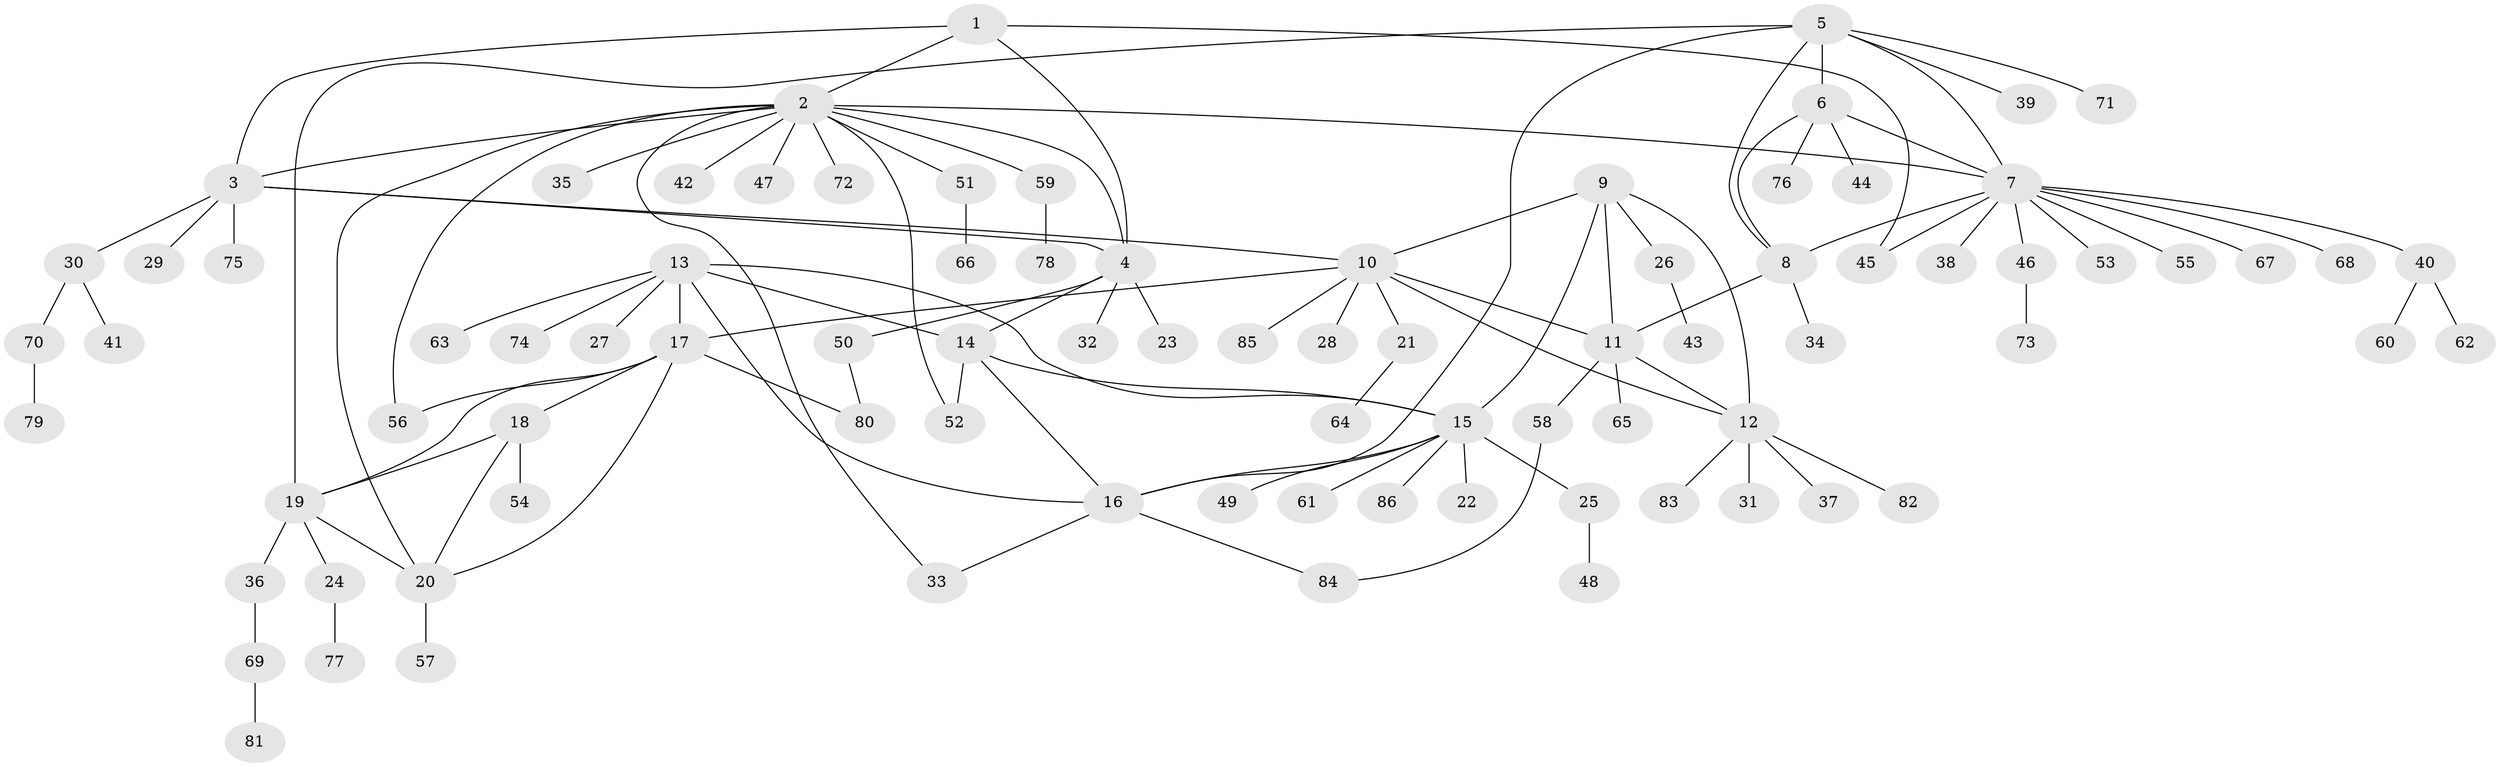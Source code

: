 // Generated by graph-tools (version 1.1) at 2025/26/03/09/25 03:26:35]
// undirected, 86 vertices, 112 edges
graph export_dot {
graph [start="1"]
  node [color=gray90,style=filled];
  1;
  2;
  3;
  4;
  5;
  6;
  7;
  8;
  9;
  10;
  11;
  12;
  13;
  14;
  15;
  16;
  17;
  18;
  19;
  20;
  21;
  22;
  23;
  24;
  25;
  26;
  27;
  28;
  29;
  30;
  31;
  32;
  33;
  34;
  35;
  36;
  37;
  38;
  39;
  40;
  41;
  42;
  43;
  44;
  45;
  46;
  47;
  48;
  49;
  50;
  51;
  52;
  53;
  54;
  55;
  56;
  57;
  58;
  59;
  60;
  61;
  62;
  63;
  64;
  65;
  66;
  67;
  68;
  69;
  70;
  71;
  72;
  73;
  74;
  75;
  76;
  77;
  78;
  79;
  80;
  81;
  82;
  83;
  84;
  85;
  86;
  1 -- 2;
  1 -- 3;
  1 -- 4;
  1 -- 45;
  2 -- 3;
  2 -- 4;
  2 -- 7;
  2 -- 20;
  2 -- 33;
  2 -- 35;
  2 -- 42;
  2 -- 47;
  2 -- 51;
  2 -- 52;
  2 -- 56;
  2 -- 59;
  2 -- 72;
  3 -- 4;
  3 -- 10;
  3 -- 29;
  3 -- 30;
  3 -- 75;
  4 -- 14;
  4 -- 23;
  4 -- 32;
  4 -- 50;
  5 -- 6;
  5 -- 7;
  5 -- 8;
  5 -- 16;
  5 -- 19;
  5 -- 39;
  5 -- 71;
  6 -- 7;
  6 -- 8;
  6 -- 44;
  6 -- 76;
  7 -- 8;
  7 -- 38;
  7 -- 40;
  7 -- 45;
  7 -- 46;
  7 -- 53;
  7 -- 55;
  7 -- 67;
  7 -- 68;
  8 -- 11;
  8 -- 34;
  9 -- 10;
  9 -- 11;
  9 -- 12;
  9 -- 15;
  9 -- 26;
  10 -- 11;
  10 -- 12;
  10 -- 17;
  10 -- 21;
  10 -- 28;
  10 -- 85;
  11 -- 12;
  11 -- 58;
  11 -- 65;
  12 -- 31;
  12 -- 37;
  12 -- 82;
  12 -- 83;
  13 -- 14;
  13 -- 15;
  13 -- 16;
  13 -- 17;
  13 -- 27;
  13 -- 63;
  13 -- 74;
  14 -- 15;
  14 -- 16;
  14 -- 52;
  15 -- 16;
  15 -- 22;
  15 -- 25;
  15 -- 49;
  15 -- 61;
  15 -- 86;
  16 -- 33;
  16 -- 84;
  17 -- 18;
  17 -- 19;
  17 -- 20;
  17 -- 56;
  17 -- 80;
  18 -- 19;
  18 -- 20;
  18 -- 54;
  19 -- 20;
  19 -- 24;
  19 -- 36;
  20 -- 57;
  21 -- 64;
  24 -- 77;
  25 -- 48;
  26 -- 43;
  30 -- 41;
  30 -- 70;
  36 -- 69;
  40 -- 60;
  40 -- 62;
  46 -- 73;
  50 -- 80;
  51 -- 66;
  58 -- 84;
  59 -- 78;
  69 -- 81;
  70 -- 79;
}
